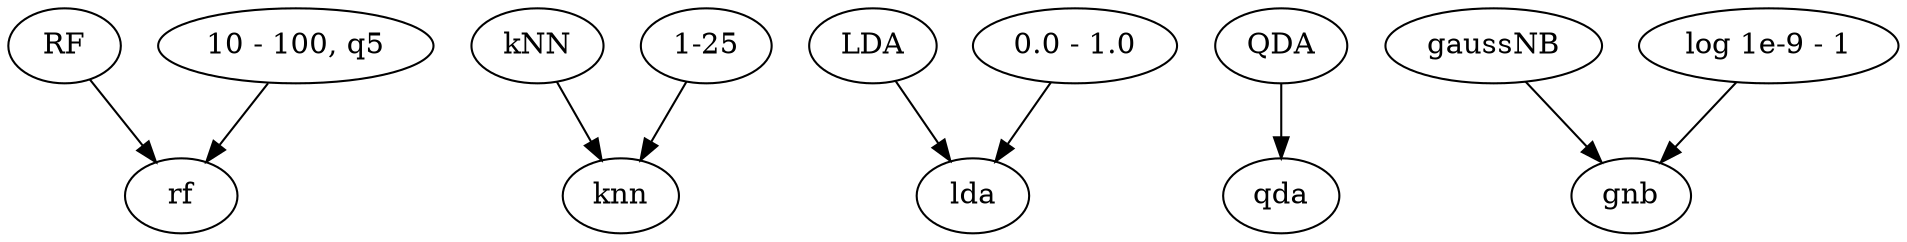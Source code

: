 digraph {
	RF -> rf
	"10 - 100, q5" -> rf
	kNN -> knn
	"1-25" -> knn
	LDA -> lda
	"0.0 - 1.0" -> lda
	QDA -> qda
	gaussNB -> gnb
	"log 1e-9 - 1" -> gnb
	rf
	qda
	RF
	"1-25"
	"0.0 - 1.0"
	"10 - 100, q5"
	gnb
	"log 1e-9 - 1"
	kNN
	LDA
	knn
	QDA
	lda
	gaussNB
}
